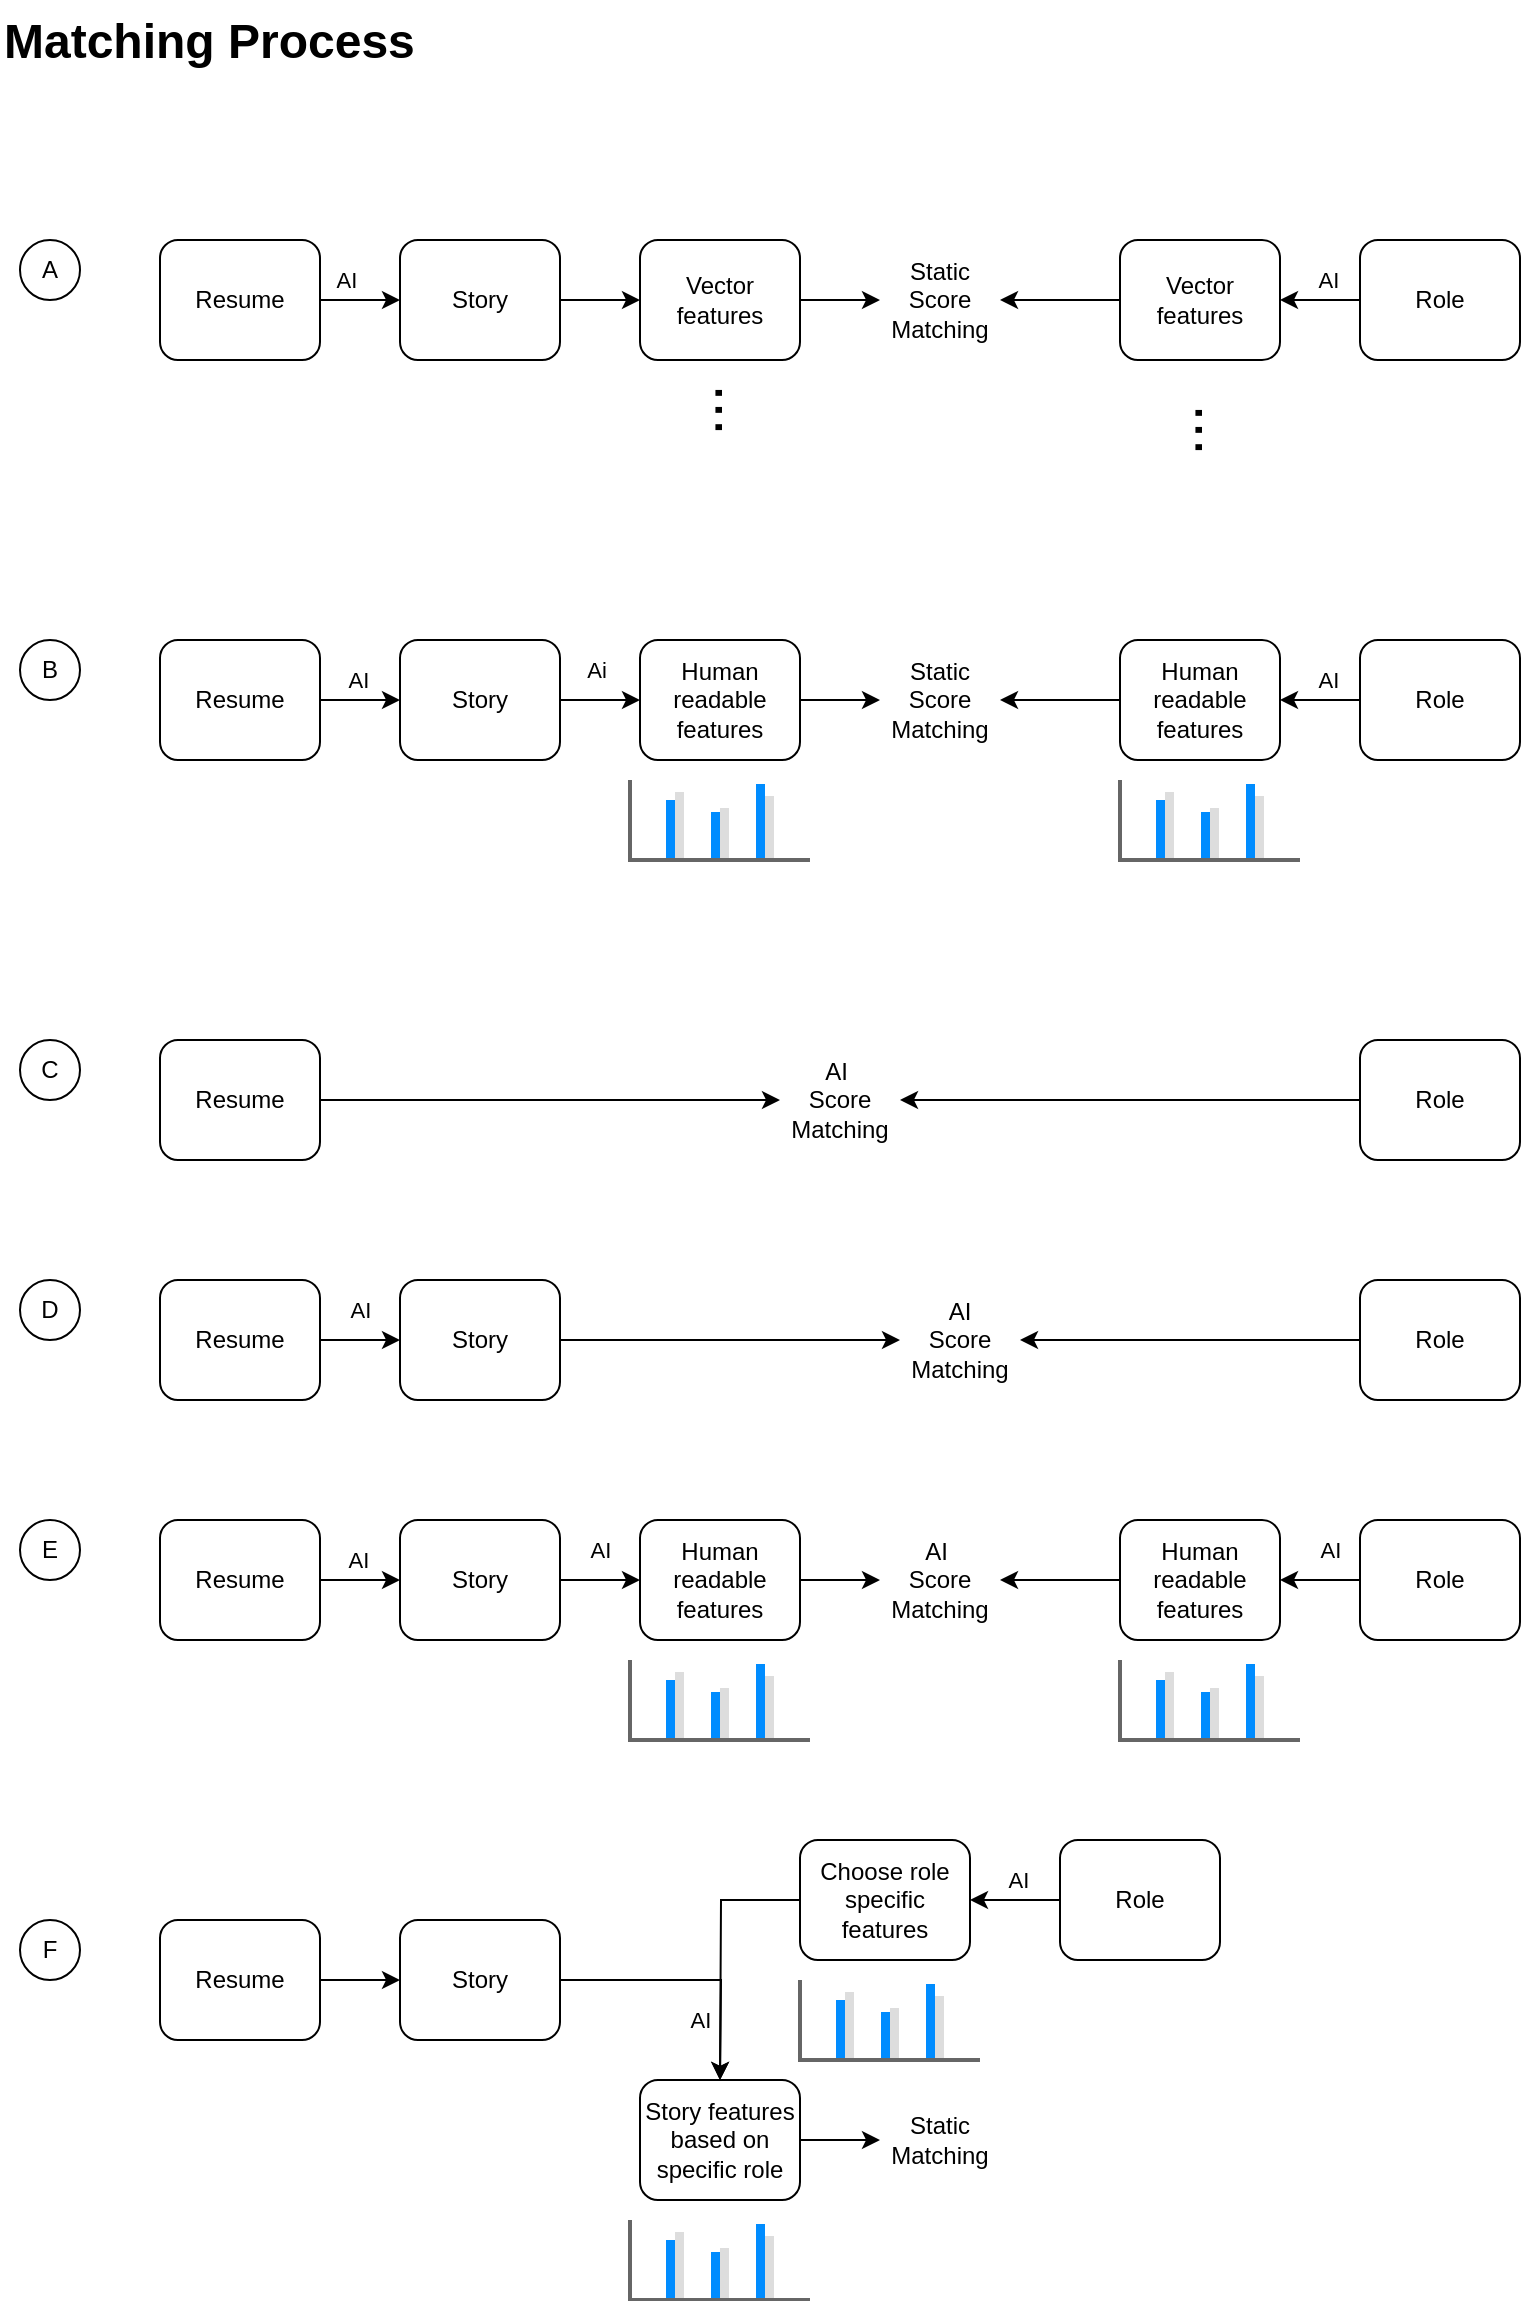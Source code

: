 <mxfile version="24.7.16">
  <diagram name="Seite-1" id="eINUXUAzq3-PDIBj6JGJ">
    <mxGraphModel dx="1407" dy="761" grid="1" gridSize="10" guides="1" tooltips="1" connect="1" arrows="1" fold="1" page="1" pageScale="1" pageWidth="827" pageHeight="1169" math="0" shadow="0">
      <root>
        <mxCell id="0" />
        <mxCell id="1" parent="0" />
        <mxCell id="DkNYiRvpS_oE0w8Ys3OD-1" value="&lt;h1 style=&quot;margin-top: 0px;&quot;&gt;Matching Process&lt;/h1&gt;" style="text;html=1;whiteSpace=wrap;overflow=hidden;rounded=0;" parent="1" vertex="1">
          <mxGeometry width="220" height="120" as="geometry" />
        </mxCell>
        <mxCell id="DkNYiRvpS_oE0w8Ys3OD-2" value="A" style="ellipse;whiteSpace=wrap;html=1;aspect=fixed;" parent="1" vertex="1">
          <mxGeometry x="10" y="120" width="30" height="30" as="geometry" />
        </mxCell>
        <mxCell id="DkNYiRvpS_oE0w8Ys3OD-3" value="B" style="ellipse;whiteSpace=wrap;html=1;aspect=fixed;" parent="1" vertex="1">
          <mxGeometry x="10" y="320" width="30" height="30" as="geometry" />
        </mxCell>
        <mxCell id="DkNYiRvpS_oE0w8Ys3OD-4" value="C" style="ellipse;whiteSpace=wrap;html=1;aspect=fixed;" parent="1" vertex="1">
          <mxGeometry x="10" y="520" width="30" height="30" as="geometry" />
        </mxCell>
        <mxCell id="DkNYiRvpS_oE0w8Ys3OD-5" value="D" style="ellipse;whiteSpace=wrap;html=1;aspect=fixed;" parent="1" vertex="1">
          <mxGeometry x="10" y="640" width="30" height="30" as="geometry" />
        </mxCell>
        <mxCell id="DkNYiRvpS_oE0w8Ys3OD-6" value="E" style="ellipse;whiteSpace=wrap;html=1;aspect=fixed;" parent="1" vertex="1">
          <mxGeometry x="10" y="760" width="30" height="30" as="geometry" />
        </mxCell>
        <mxCell id="DkNYiRvpS_oE0w8Ys3OD-8" value="F" style="ellipse;whiteSpace=wrap;html=1;aspect=fixed;" parent="1" vertex="1">
          <mxGeometry x="10" y="960" width="30" height="30" as="geometry" />
        </mxCell>
        <mxCell id="DkNYiRvpS_oE0w8Ys3OD-20" style="edgeStyle=orthogonalEdgeStyle;rounded=0;orthogonalLoop=1;jettySize=auto;html=1;exitX=1;exitY=0.5;exitDx=0;exitDy=0;entryX=0;entryY=0.5;entryDx=0;entryDy=0;" parent="1" source="DkNYiRvpS_oE0w8Ys3OD-9" target="DkNYiRvpS_oE0w8Ys3OD-11" edge="1">
          <mxGeometry relative="1" as="geometry" />
        </mxCell>
        <mxCell id="DkNYiRvpS_oE0w8Ys3OD-106" value="AI" style="edgeLabel;html=1;align=center;verticalAlign=middle;resizable=0;points=[];" parent="DkNYiRvpS_oE0w8Ys3OD-20" connectable="0" vertex="1">
          <mxGeometry x="-0.35" y="1" relative="1" as="geometry">
            <mxPoint y="-9" as="offset" />
          </mxGeometry>
        </mxCell>
        <mxCell id="DkNYiRvpS_oE0w8Ys3OD-9" value="Resume" style="rounded=1;whiteSpace=wrap;html=1;" parent="1" vertex="1">
          <mxGeometry x="80" y="120" width="80" height="60" as="geometry" />
        </mxCell>
        <mxCell id="DkNYiRvpS_oE0w8Ys3OD-21" style="edgeStyle=orthogonalEdgeStyle;rounded=0;orthogonalLoop=1;jettySize=auto;html=1;exitX=1;exitY=0.5;exitDx=0;exitDy=0;" parent="1" source="DkNYiRvpS_oE0w8Ys3OD-11" target="DkNYiRvpS_oE0w8Ys3OD-12" edge="1">
          <mxGeometry relative="1" as="geometry" />
        </mxCell>
        <mxCell id="DkNYiRvpS_oE0w8Ys3OD-11" value="Story" style="rounded=1;whiteSpace=wrap;html=1;" parent="1" vertex="1">
          <mxGeometry x="200" y="120" width="80" height="60" as="geometry" />
        </mxCell>
        <mxCell id="DkNYiRvpS_oE0w8Ys3OD-22" style="edgeStyle=orthogonalEdgeStyle;rounded=0;orthogonalLoop=1;jettySize=auto;html=1;exitX=1;exitY=0.5;exitDx=0;exitDy=0;" parent="1" source="DkNYiRvpS_oE0w8Ys3OD-12" target="DkNYiRvpS_oE0w8Ys3OD-14" edge="1">
          <mxGeometry relative="1" as="geometry" />
        </mxCell>
        <mxCell id="DkNYiRvpS_oE0w8Ys3OD-12" value="Vector features" style="rounded=1;whiteSpace=wrap;html=1;" parent="1" vertex="1">
          <mxGeometry x="320" y="120" width="80" height="60" as="geometry" />
        </mxCell>
        <mxCell id="DkNYiRvpS_oE0w8Ys3OD-13" value="&lt;font style=&quot;font-size: 31px;&quot;&gt;...&lt;/font&gt;" style="text;html=1;align=center;verticalAlign=top;whiteSpace=wrap;rounded=0;horizontal=0;" parent="1" vertex="1">
          <mxGeometry x="325" y="190" width="70" height="30" as="geometry" />
        </mxCell>
        <mxCell id="DkNYiRvpS_oE0w8Ys3OD-14" value="Static Score Matching" style="text;html=1;align=center;verticalAlign=middle;whiteSpace=wrap;rounded=0;" parent="1" vertex="1">
          <mxGeometry x="440" y="135" width="60" height="30" as="geometry" />
        </mxCell>
        <mxCell id="DkNYiRvpS_oE0w8Ys3OD-19" style="edgeStyle=orthogonalEdgeStyle;rounded=0;orthogonalLoop=1;jettySize=auto;html=1;exitX=0;exitY=0.5;exitDx=0;exitDy=0;entryX=1;entryY=0.5;entryDx=0;entryDy=0;" parent="1" source="DkNYiRvpS_oE0w8Ys3OD-16" target="DkNYiRvpS_oE0w8Ys3OD-17" edge="1">
          <mxGeometry relative="1" as="geometry" />
        </mxCell>
        <mxCell id="DkNYiRvpS_oE0w8Ys3OD-112" value="AI" style="edgeLabel;html=1;align=center;verticalAlign=middle;resizable=0;points=[];" parent="DkNYiRvpS_oE0w8Ys3OD-19" connectable="0" vertex="1">
          <mxGeometry x="-0.2" y="-1" relative="1" as="geometry">
            <mxPoint y="-9" as="offset" />
          </mxGeometry>
        </mxCell>
        <mxCell id="DkNYiRvpS_oE0w8Ys3OD-16" value="Role" style="rounded=1;whiteSpace=wrap;html=1;" parent="1" vertex="1">
          <mxGeometry x="680" y="120" width="80" height="60" as="geometry" />
        </mxCell>
        <mxCell id="DkNYiRvpS_oE0w8Ys3OD-23" style="edgeStyle=orthogonalEdgeStyle;rounded=0;orthogonalLoop=1;jettySize=auto;html=1;exitX=0;exitY=0.5;exitDx=0;exitDy=0;" parent="1" source="DkNYiRvpS_oE0w8Ys3OD-17" target="DkNYiRvpS_oE0w8Ys3OD-14" edge="1">
          <mxGeometry relative="1" as="geometry" />
        </mxCell>
        <mxCell id="DkNYiRvpS_oE0w8Ys3OD-17" value="Vector features" style="rounded=1;whiteSpace=wrap;html=1;" parent="1" vertex="1">
          <mxGeometry x="560" y="120" width="80" height="60" as="geometry" />
        </mxCell>
        <mxCell id="DkNYiRvpS_oE0w8Ys3OD-18" value="&lt;font style=&quot;font-size: 31px;&quot;&gt;...&lt;/font&gt;" style="text;html=1;align=center;verticalAlign=top;whiteSpace=wrap;rounded=0;horizontal=0;" parent="1" vertex="1">
          <mxGeometry x="565" y="200" width="70" height="30" as="geometry" />
        </mxCell>
        <mxCell id="DkNYiRvpS_oE0w8Ys3OD-26" style="edgeStyle=orthogonalEdgeStyle;rounded=0;orthogonalLoop=1;jettySize=auto;html=1;exitX=1;exitY=0.5;exitDx=0;exitDy=0;entryX=0;entryY=0.5;entryDx=0;entryDy=0;" parent="1" source="DkNYiRvpS_oE0w8Ys3OD-27" target="DkNYiRvpS_oE0w8Ys3OD-29" edge="1">
          <mxGeometry relative="1" as="geometry" />
        </mxCell>
        <mxCell id="DkNYiRvpS_oE0w8Ys3OD-107" value="AI" style="edgeLabel;html=1;align=center;verticalAlign=middle;resizable=0;points=[];" parent="DkNYiRvpS_oE0w8Ys3OD-26" connectable="0" vertex="1">
          <mxGeometry x="-0.05" y="-2" relative="1" as="geometry">
            <mxPoint y="-12" as="offset" />
          </mxGeometry>
        </mxCell>
        <mxCell id="DkNYiRvpS_oE0w8Ys3OD-27" value="Resume" style="rounded=1;whiteSpace=wrap;html=1;" parent="1" vertex="1">
          <mxGeometry x="80" y="320" width="80" height="60" as="geometry" />
        </mxCell>
        <mxCell id="DkNYiRvpS_oE0w8Ys3OD-28" style="edgeStyle=orthogonalEdgeStyle;rounded=0;orthogonalLoop=1;jettySize=auto;html=1;exitX=1;exitY=0.5;exitDx=0;exitDy=0;" parent="1" source="DkNYiRvpS_oE0w8Ys3OD-29" target="DkNYiRvpS_oE0w8Ys3OD-31" edge="1">
          <mxGeometry relative="1" as="geometry" />
        </mxCell>
        <mxCell id="wC243nd9rioDYnv5aFRB-1" value="Ai" style="edgeLabel;html=1;align=center;verticalAlign=middle;resizable=0;points=[];" parent="DkNYiRvpS_oE0w8Ys3OD-28" connectable="0" vertex="1">
          <mxGeometry x="-0.1" y="1" relative="1" as="geometry">
            <mxPoint y="-14" as="offset" />
          </mxGeometry>
        </mxCell>
        <mxCell id="DkNYiRvpS_oE0w8Ys3OD-29" value="Story" style="rounded=1;whiteSpace=wrap;html=1;" parent="1" vertex="1">
          <mxGeometry x="200" y="320" width="80" height="60" as="geometry" />
        </mxCell>
        <mxCell id="DkNYiRvpS_oE0w8Ys3OD-30" style="edgeStyle=orthogonalEdgeStyle;rounded=0;orthogonalLoop=1;jettySize=auto;html=1;exitX=1;exitY=0.5;exitDx=0;exitDy=0;" parent="1" source="DkNYiRvpS_oE0w8Ys3OD-31" target="DkNYiRvpS_oE0w8Ys3OD-33" edge="1">
          <mxGeometry relative="1" as="geometry" />
        </mxCell>
        <mxCell id="DkNYiRvpS_oE0w8Ys3OD-31" value="&lt;div&gt;Human readable&lt;/div&gt;features" style="rounded=1;whiteSpace=wrap;html=1;" parent="1" vertex="1">
          <mxGeometry x="320" y="320" width="80" height="60" as="geometry" />
        </mxCell>
        <mxCell id="DkNYiRvpS_oE0w8Ys3OD-33" value="Static Score Matching" style="text;html=1;align=center;verticalAlign=middle;whiteSpace=wrap;rounded=0;" parent="1" vertex="1">
          <mxGeometry x="440" y="335" width="60" height="30" as="geometry" />
        </mxCell>
        <mxCell id="DkNYiRvpS_oE0w8Ys3OD-34" style="edgeStyle=orthogonalEdgeStyle;rounded=0;orthogonalLoop=1;jettySize=auto;html=1;exitX=0;exitY=0.5;exitDx=0;exitDy=0;entryX=1;entryY=0.5;entryDx=0;entryDy=0;" parent="1" source="DkNYiRvpS_oE0w8Ys3OD-35" target="DkNYiRvpS_oE0w8Ys3OD-37" edge="1">
          <mxGeometry relative="1" as="geometry" />
        </mxCell>
        <mxCell id="DkNYiRvpS_oE0w8Ys3OD-113" value="AI" style="edgeLabel;html=1;align=center;verticalAlign=middle;resizable=0;points=[];" parent="DkNYiRvpS_oE0w8Ys3OD-34" connectable="0" vertex="1">
          <mxGeometry x="-0.2" y="-1" relative="1" as="geometry">
            <mxPoint y="-9" as="offset" />
          </mxGeometry>
        </mxCell>
        <mxCell id="DkNYiRvpS_oE0w8Ys3OD-35" value="Role" style="rounded=1;whiteSpace=wrap;html=1;" parent="1" vertex="1">
          <mxGeometry x="680" y="320" width="80" height="60" as="geometry" />
        </mxCell>
        <mxCell id="DkNYiRvpS_oE0w8Ys3OD-36" style="edgeStyle=orthogonalEdgeStyle;rounded=0;orthogonalLoop=1;jettySize=auto;html=1;exitX=0;exitY=0.5;exitDx=0;exitDy=0;" parent="1" source="DkNYiRvpS_oE0w8Ys3OD-37" target="DkNYiRvpS_oE0w8Ys3OD-33" edge="1">
          <mxGeometry relative="1" as="geometry" />
        </mxCell>
        <mxCell id="DkNYiRvpS_oE0w8Ys3OD-37" value="&lt;div&gt;Human readable&lt;/div&gt;features" style="rounded=1;whiteSpace=wrap;html=1;" parent="1" vertex="1">
          <mxGeometry x="560" y="320" width="80" height="60" as="geometry" />
        </mxCell>
        <mxCell id="DkNYiRvpS_oE0w8Ys3OD-39" value="" style="verticalLabelPosition=bottom;shadow=0;dashed=0;align=center;html=1;verticalAlign=top;strokeWidth=1;shape=mxgraph.mockup.graphics.columnChart;strokeColor=none;strokeColor2=none;strokeColor3=#666666;fillColor2=#008cff;fillColor3=#dddddd;" parent="1" vertex="1">
          <mxGeometry x="315" y="390" width="90" height="40" as="geometry" />
        </mxCell>
        <mxCell id="DkNYiRvpS_oE0w8Ys3OD-41" value="" style="verticalLabelPosition=bottom;shadow=0;dashed=0;align=center;html=1;verticalAlign=top;strokeWidth=1;shape=mxgraph.mockup.graphics.columnChart;strokeColor=none;strokeColor2=none;strokeColor3=#666666;fillColor2=#008cff;fillColor3=#dddddd;" parent="1" vertex="1">
          <mxGeometry x="560" y="390" width="90" height="40" as="geometry" />
        </mxCell>
        <mxCell id="DkNYiRvpS_oE0w8Ys3OD-42" style="edgeStyle=orthogonalEdgeStyle;rounded=0;orthogonalLoop=1;jettySize=auto;html=1;exitX=1;exitY=0.5;exitDx=0;exitDy=0;entryX=0;entryY=0.5;entryDx=0;entryDy=0;" parent="1" source="DkNYiRvpS_oE0w8Ys3OD-43" target="DkNYiRvpS_oE0w8Ys3OD-48" edge="1">
          <mxGeometry relative="1" as="geometry">
            <mxPoint x="200" y="550" as="targetPoint" />
          </mxGeometry>
        </mxCell>
        <mxCell id="DkNYiRvpS_oE0w8Ys3OD-43" value="Resume" style="rounded=1;whiteSpace=wrap;html=1;" parent="1" vertex="1">
          <mxGeometry x="80" y="520" width="80" height="60" as="geometry" />
        </mxCell>
        <mxCell id="DkNYiRvpS_oE0w8Ys3OD-48" value="AI&amp;nbsp;&lt;br&gt;Score Matching" style="text;html=1;align=center;verticalAlign=middle;whiteSpace=wrap;rounded=0;" parent="1" vertex="1">
          <mxGeometry x="390" y="535" width="60" height="30" as="geometry" />
        </mxCell>
        <mxCell id="DkNYiRvpS_oE0w8Ys3OD-49" style="edgeStyle=orthogonalEdgeStyle;rounded=0;orthogonalLoop=1;jettySize=auto;html=1;exitX=0;exitY=0.5;exitDx=0;exitDy=0;entryX=1;entryY=0.5;entryDx=0;entryDy=0;" parent="1" source="DkNYiRvpS_oE0w8Ys3OD-50" target="DkNYiRvpS_oE0w8Ys3OD-48" edge="1">
          <mxGeometry relative="1" as="geometry">
            <mxPoint x="640" y="550" as="targetPoint" />
          </mxGeometry>
        </mxCell>
        <mxCell id="DkNYiRvpS_oE0w8Ys3OD-50" value="Role" style="rounded=1;whiteSpace=wrap;html=1;" parent="1" vertex="1">
          <mxGeometry x="680" y="520" width="80" height="60" as="geometry" />
        </mxCell>
        <mxCell id="DkNYiRvpS_oE0w8Ys3OD-55" style="edgeStyle=orthogonalEdgeStyle;rounded=0;orthogonalLoop=1;jettySize=auto;html=1;exitX=1;exitY=0.5;exitDx=0;exitDy=0;entryX=0;entryY=0.5;entryDx=0;entryDy=0;" parent="1" source="DkNYiRvpS_oE0w8Ys3OD-56" target="DkNYiRvpS_oE0w8Ys3OD-58" edge="1">
          <mxGeometry relative="1" as="geometry" />
        </mxCell>
        <mxCell id="DkNYiRvpS_oE0w8Ys3OD-108" value="AI" style="edgeLabel;html=1;align=center;verticalAlign=middle;resizable=0;points=[];" parent="DkNYiRvpS_oE0w8Ys3OD-55" connectable="0" vertex="1">
          <mxGeometry x="-0.15" y="1" relative="1" as="geometry">
            <mxPoint x="3" y="-14" as="offset" />
          </mxGeometry>
        </mxCell>
        <mxCell id="DkNYiRvpS_oE0w8Ys3OD-56" value="Resume" style="rounded=1;whiteSpace=wrap;html=1;" parent="1" vertex="1">
          <mxGeometry x="80" y="640" width="80" height="60" as="geometry" />
        </mxCell>
        <mxCell id="DkNYiRvpS_oE0w8Ys3OD-57" style="edgeStyle=orthogonalEdgeStyle;rounded=0;orthogonalLoop=1;jettySize=auto;html=1;exitX=1;exitY=0.5;exitDx=0;exitDy=0;entryX=0;entryY=0.5;entryDx=0;entryDy=0;" parent="1" source="DkNYiRvpS_oE0w8Ys3OD-58" target="DkNYiRvpS_oE0w8Ys3OD-61" edge="1">
          <mxGeometry relative="1" as="geometry">
            <mxPoint x="320" y="670" as="targetPoint" />
          </mxGeometry>
        </mxCell>
        <mxCell id="DkNYiRvpS_oE0w8Ys3OD-58" value="Story" style="rounded=1;whiteSpace=wrap;html=1;" parent="1" vertex="1">
          <mxGeometry x="200" y="640" width="80" height="60" as="geometry" />
        </mxCell>
        <mxCell id="DkNYiRvpS_oE0w8Ys3OD-61" value="AI&lt;br&gt;Score Matching" style="text;html=1;align=center;verticalAlign=middle;whiteSpace=wrap;rounded=0;" parent="1" vertex="1">
          <mxGeometry x="450" y="655" width="60" height="30" as="geometry" />
        </mxCell>
        <mxCell id="DkNYiRvpS_oE0w8Ys3OD-62" style="edgeStyle=orthogonalEdgeStyle;rounded=0;orthogonalLoop=1;jettySize=auto;html=1;exitX=0;exitY=0.5;exitDx=0;exitDy=0;entryX=1;entryY=0.5;entryDx=0;entryDy=0;" parent="1" source="DkNYiRvpS_oE0w8Ys3OD-63" target="DkNYiRvpS_oE0w8Ys3OD-61" edge="1">
          <mxGeometry relative="1" as="geometry">
            <mxPoint x="640" y="670" as="targetPoint" />
          </mxGeometry>
        </mxCell>
        <mxCell id="DkNYiRvpS_oE0w8Ys3OD-63" value="Role" style="rounded=1;whiteSpace=wrap;html=1;" parent="1" vertex="1">
          <mxGeometry x="680" y="640" width="80" height="60" as="geometry" />
        </mxCell>
        <mxCell id="DkNYiRvpS_oE0w8Ys3OD-66" style="edgeStyle=orthogonalEdgeStyle;rounded=0;orthogonalLoop=1;jettySize=auto;html=1;exitX=1;exitY=0.5;exitDx=0;exitDy=0;entryX=0;entryY=0.5;entryDx=0;entryDy=0;" parent="1" source="DkNYiRvpS_oE0w8Ys3OD-67" target="DkNYiRvpS_oE0w8Ys3OD-69" edge="1">
          <mxGeometry relative="1" as="geometry" />
        </mxCell>
        <mxCell id="DkNYiRvpS_oE0w8Ys3OD-109" value="AI" style="edgeLabel;html=1;align=center;verticalAlign=middle;resizable=0;points=[];" parent="DkNYiRvpS_oE0w8Ys3OD-66" connectable="0" vertex="1">
          <mxGeometry x="-0.05" relative="1" as="geometry">
            <mxPoint y="-10" as="offset" />
          </mxGeometry>
        </mxCell>
        <mxCell id="DkNYiRvpS_oE0w8Ys3OD-67" value="Resume" style="rounded=1;whiteSpace=wrap;html=1;" parent="1" vertex="1">
          <mxGeometry x="80" y="760" width="80" height="60" as="geometry" />
        </mxCell>
        <mxCell id="DkNYiRvpS_oE0w8Ys3OD-68" style="edgeStyle=orthogonalEdgeStyle;rounded=0;orthogonalLoop=1;jettySize=auto;html=1;exitX=1;exitY=0.5;exitDx=0;exitDy=0;" parent="1" source="DkNYiRvpS_oE0w8Ys3OD-69" target="DkNYiRvpS_oE0w8Ys3OD-71" edge="1">
          <mxGeometry relative="1" as="geometry" />
        </mxCell>
        <mxCell id="DkNYiRvpS_oE0w8Ys3OD-110" value="AI" style="edgeLabel;html=1;align=center;verticalAlign=middle;resizable=0;points=[];" parent="DkNYiRvpS_oE0w8Ys3OD-68" connectable="0" vertex="1">
          <mxGeometry x="-0.15" y="-1" relative="1" as="geometry">
            <mxPoint x="3" y="-16" as="offset" />
          </mxGeometry>
        </mxCell>
        <mxCell id="DkNYiRvpS_oE0w8Ys3OD-69" value="Story" style="rounded=1;whiteSpace=wrap;html=1;" parent="1" vertex="1">
          <mxGeometry x="200" y="760" width="80" height="60" as="geometry" />
        </mxCell>
        <mxCell id="DkNYiRvpS_oE0w8Ys3OD-70" style="edgeStyle=orthogonalEdgeStyle;rounded=0;orthogonalLoop=1;jettySize=auto;html=1;exitX=1;exitY=0.5;exitDx=0;exitDy=0;" parent="1" source="DkNYiRvpS_oE0w8Ys3OD-71" target="DkNYiRvpS_oE0w8Ys3OD-72" edge="1">
          <mxGeometry relative="1" as="geometry" />
        </mxCell>
        <mxCell id="DkNYiRvpS_oE0w8Ys3OD-71" value="&lt;div&gt;Human readable&lt;/div&gt;features" style="rounded=1;whiteSpace=wrap;html=1;" parent="1" vertex="1">
          <mxGeometry x="320" y="760" width="80" height="60" as="geometry" />
        </mxCell>
        <mxCell id="DkNYiRvpS_oE0w8Ys3OD-72" value="AI&amp;nbsp;&lt;div&gt;Score&lt;div&gt;Matching&lt;/div&gt;&lt;/div&gt;" style="text;html=1;align=center;verticalAlign=middle;whiteSpace=wrap;rounded=0;" parent="1" vertex="1">
          <mxGeometry x="440" y="775" width="60" height="30" as="geometry" />
        </mxCell>
        <mxCell id="DkNYiRvpS_oE0w8Ys3OD-73" style="edgeStyle=orthogonalEdgeStyle;rounded=0;orthogonalLoop=1;jettySize=auto;html=1;exitX=0;exitY=0.5;exitDx=0;exitDy=0;entryX=1;entryY=0.5;entryDx=0;entryDy=0;" parent="1" source="DkNYiRvpS_oE0w8Ys3OD-74" target="DkNYiRvpS_oE0w8Ys3OD-76" edge="1">
          <mxGeometry relative="1" as="geometry" />
        </mxCell>
        <mxCell id="DkNYiRvpS_oE0w8Ys3OD-114" value="AI" style="edgeLabel;html=1;align=center;verticalAlign=middle;resizable=0;points=[];" parent="DkNYiRvpS_oE0w8Ys3OD-73" connectable="0" vertex="1">
          <mxGeometry x="-0.25" relative="1" as="geometry">
            <mxPoint y="-15" as="offset" />
          </mxGeometry>
        </mxCell>
        <mxCell id="DkNYiRvpS_oE0w8Ys3OD-74" value="Role" style="rounded=1;whiteSpace=wrap;html=1;" parent="1" vertex="1">
          <mxGeometry x="680" y="760" width="80" height="60" as="geometry" />
        </mxCell>
        <mxCell id="DkNYiRvpS_oE0w8Ys3OD-75" style="edgeStyle=orthogonalEdgeStyle;rounded=0;orthogonalLoop=1;jettySize=auto;html=1;exitX=0;exitY=0.5;exitDx=0;exitDy=0;" parent="1" source="DkNYiRvpS_oE0w8Ys3OD-76" target="DkNYiRvpS_oE0w8Ys3OD-72" edge="1">
          <mxGeometry relative="1" as="geometry" />
        </mxCell>
        <mxCell id="DkNYiRvpS_oE0w8Ys3OD-76" value="&lt;div&gt;Human readable&lt;/div&gt;features" style="rounded=1;whiteSpace=wrap;html=1;" parent="1" vertex="1">
          <mxGeometry x="560" y="760" width="80" height="60" as="geometry" />
        </mxCell>
        <mxCell id="DkNYiRvpS_oE0w8Ys3OD-77" value="" style="verticalLabelPosition=bottom;shadow=0;dashed=0;align=center;html=1;verticalAlign=top;strokeWidth=1;shape=mxgraph.mockup.graphics.columnChart;strokeColor=none;strokeColor2=none;strokeColor3=#666666;fillColor2=#008cff;fillColor3=#dddddd;" parent="1" vertex="1">
          <mxGeometry x="315" y="830" width="90" height="40" as="geometry" />
        </mxCell>
        <mxCell id="DkNYiRvpS_oE0w8Ys3OD-78" value="" style="verticalLabelPosition=bottom;shadow=0;dashed=0;align=center;html=1;verticalAlign=top;strokeWidth=1;shape=mxgraph.mockup.graphics.columnChart;strokeColor=none;strokeColor2=none;strokeColor3=#666666;fillColor2=#008cff;fillColor3=#dddddd;" parent="1" vertex="1">
          <mxGeometry x="560" y="830" width="90" height="40" as="geometry" />
        </mxCell>
        <mxCell id="DkNYiRvpS_oE0w8Ys3OD-93" style="edgeStyle=orthogonalEdgeStyle;rounded=0;orthogonalLoop=1;jettySize=auto;html=1;exitX=1;exitY=0.5;exitDx=0;exitDy=0;entryX=0;entryY=0.5;entryDx=0;entryDy=0;" parent="1" source="DkNYiRvpS_oE0w8Ys3OD-94" target="DkNYiRvpS_oE0w8Ys3OD-96" edge="1">
          <mxGeometry relative="1" as="geometry" />
        </mxCell>
        <mxCell id="DkNYiRvpS_oE0w8Ys3OD-94" value="Resume" style="rounded=1;whiteSpace=wrap;html=1;" parent="1" vertex="1">
          <mxGeometry x="80" y="960" width="80" height="60" as="geometry" />
        </mxCell>
        <mxCell id="DkNYiRvpS_oE0w8Ys3OD-95" style="edgeStyle=orthogonalEdgeStyle;rounded=0;orthogonalLoop=1;jettySize=auto;html=1;exitX=1;exitY=0.5;exitDx=0;exitDy=0;" parent="1" source="DkNYiRvpS_oE0w8Ys3OD-96" edge="1">
          <mxGeometry relative="1" as="geometry">
            <mxPoint x="360" y="1040" as="targetPoint" />
          </mxGeometry>
        </mxCell>
        <mxCell id="DkNYiRvpS_oE0w8Ys3OD-96" value="Story" style="rounded=1;whiteSpace=wrap;html=1;" parent="1" vertex="1">
          <mxGeometry x="200" y="960" width="80" height="60" as="geometry" />
        </mxCell>
        <mxCell id="DkNYiRvpS_oE0w8Ys3OD-97" style="edgeStyle=orthogonalEdgeStyle;rounded=0;orthogonalLoop=1;jettySize=auto;html=1;" parent="1" edge="1">
          <mxGeometry relative="1" as="geometry">
            <mxPoint x="390" y="1070.0" as="sourcePoint" />
            <mxPoint x="440" y="1070" as="targetPoint" />
          </mxGeometry>
        </mxCell>
        <mxCell id="DkNYiRvpS_oE0w8Ys3OD-100" style="edgeStyle=orthogonalEdgeStyle;rounded=0;orthogonalLoop=1;jettySize=auto;html=1;exitX=0;exitY=0.5;exitDx=0;exitDy=0;entryX=1;entryY=0.5;entryDx=0;entryDy=0;" parent="1" source="DkNYiRvpS_oE0w8Ys3OD-101" target="DkNYiRvpS_oE0w8Ys3OD-103" edge="1">
          <mxGeometry relative="1" as="geometry" />
        </mxCell>
        <mxCell id="DkNYiRvpS_oE0w8Ys3OD-111" value="AI" style="edgeLabel;html=1;align=center;verticalAlign=middle;resizable=0;points=[];" parent="DkNYiRvpS_oE0w8Ys3OD-100" connectable="0" vertex="1">
          <mxGeometry x="-0.067" y="-3" relative="1" as="geometry">
            <mxPoint y="-7" as="offset" />
          </mxGeometry>
        </mxCell>
        <mxCell id="DkNYiRvpS_oE0w8Ys3OD-101" value="Role" style="rounded=1;whiteSpace=wrap;html=1;" parent="1" vertex="1">
          <mxGeometry x="530" y="920" width="80" height="60" as="geometry" />
        </mxCell>
        <mxCell id="DkNYiRvpS_oE0w8Ys3OD-116" style="edgeStyle=orthogonalEdgeStyle;rounded=0;orthogonalLoop=1;jettySize=auto;html=1;exitX=0;exitY=0.5;exitDx=0;exitDy=0;entryX=0.5;entryY=0;entryDx=0;entryDy=0;" parent="1" source="DkNYiRvpS_oE0w8Ys3OD-103" edge="1">
          <mxGeometry relative="1" as="geometry">
            <mxPoint x="360" y="1040" as="targetPoint" />
          </mxGeometry>
        </mxCell>
        <mxCell id="DkNYiRvpS_oE0w8Ys3OD-124" value="AI" style="edgeLabel;html=1;align=center;verticalAlign=middle;resizable=0;points=[];" parent="DkNYiRvpS_oE0w8Ys3OD-116" connectable="0" vertex="1">
          <mxGeometry x="0.447" relative="1" as="geometry">
            <mxPoint x="-10" y="6" as="offset" />
          </mxGeometry>
        </mxCell>
        <mxCell id="DkNYiRvpS_oE0w8Ys3OD-103" value="Choose role specific features" style="rounded=1;whiteSpace=wrap;html=1;" parent="1" vertex="1">
          <mxGeometry x="400" y="920" width="85" height="60" as="geometry" />
        </mxCell>
        <mxCell id="DkNYiRvpS_oE0w8Ys3OD-104" value="" style="verticalLabelPosition=bottom;shadow=0;dashed=0;align=center;html=1;verticalAlign=top;strokeWidth=1;shape=mxgraph.mockup.graphics.columnChart;strokeColor=none;strokeColor2=none;strokeColor3=#666666;fillColor2=#008cff;fillColor3=#dddddd;" parent="1" vertex="1">
          <mxGeometry x="315" y="1110" width="90" height="40" as="geometry" />
        </mxCell>
        <mxCell id="DkNYiRvpS_oE0w8Ys3OD-105" value="" style="verticalLabelPosition=bottom;shadow=0;dashed=0;align=center;html=1;verticalAlign=top;strokeWidth=1;shape=mxgraph.mockup.graphics.columnChart;strokeColor=none;strokeColor2=none;strokeColor3=#666666;fillColor2=#008cff;fillColor3=#dddddd;" parent="1" vertex="1">
          <mxGeometry x="400" y="990" width="90" height="40" as="geometry" />
        </mxCell>
        <mxCell id="DkNYiRvpS_oE0w8Ys3OD-121" value="Story features based on specific role&lt;div&gt;&lt;/div&gt;" style="rounded=1;whiteSpace=wrap;html=1;" parent="1" vertex="1">
          <mxGeometry x="320" y="1040" width="80" height="60" as="geometry" />
        </mxCell>
        <mxCell id="DkNYiRvpS_oE0w8Ys3OD-123" value="Static Matching" style="text;html=1;align=center;verticalAlign=middle;whiteSpace=wrap;rounded=0;" parent="1" vertex="1">
          <mxGeometry x="440" y="1055" width="60" height="30" as="geometry" />
        </mxCell>
      </root>
    </mxGraphModel>
  </diagram>
</mxfile>
